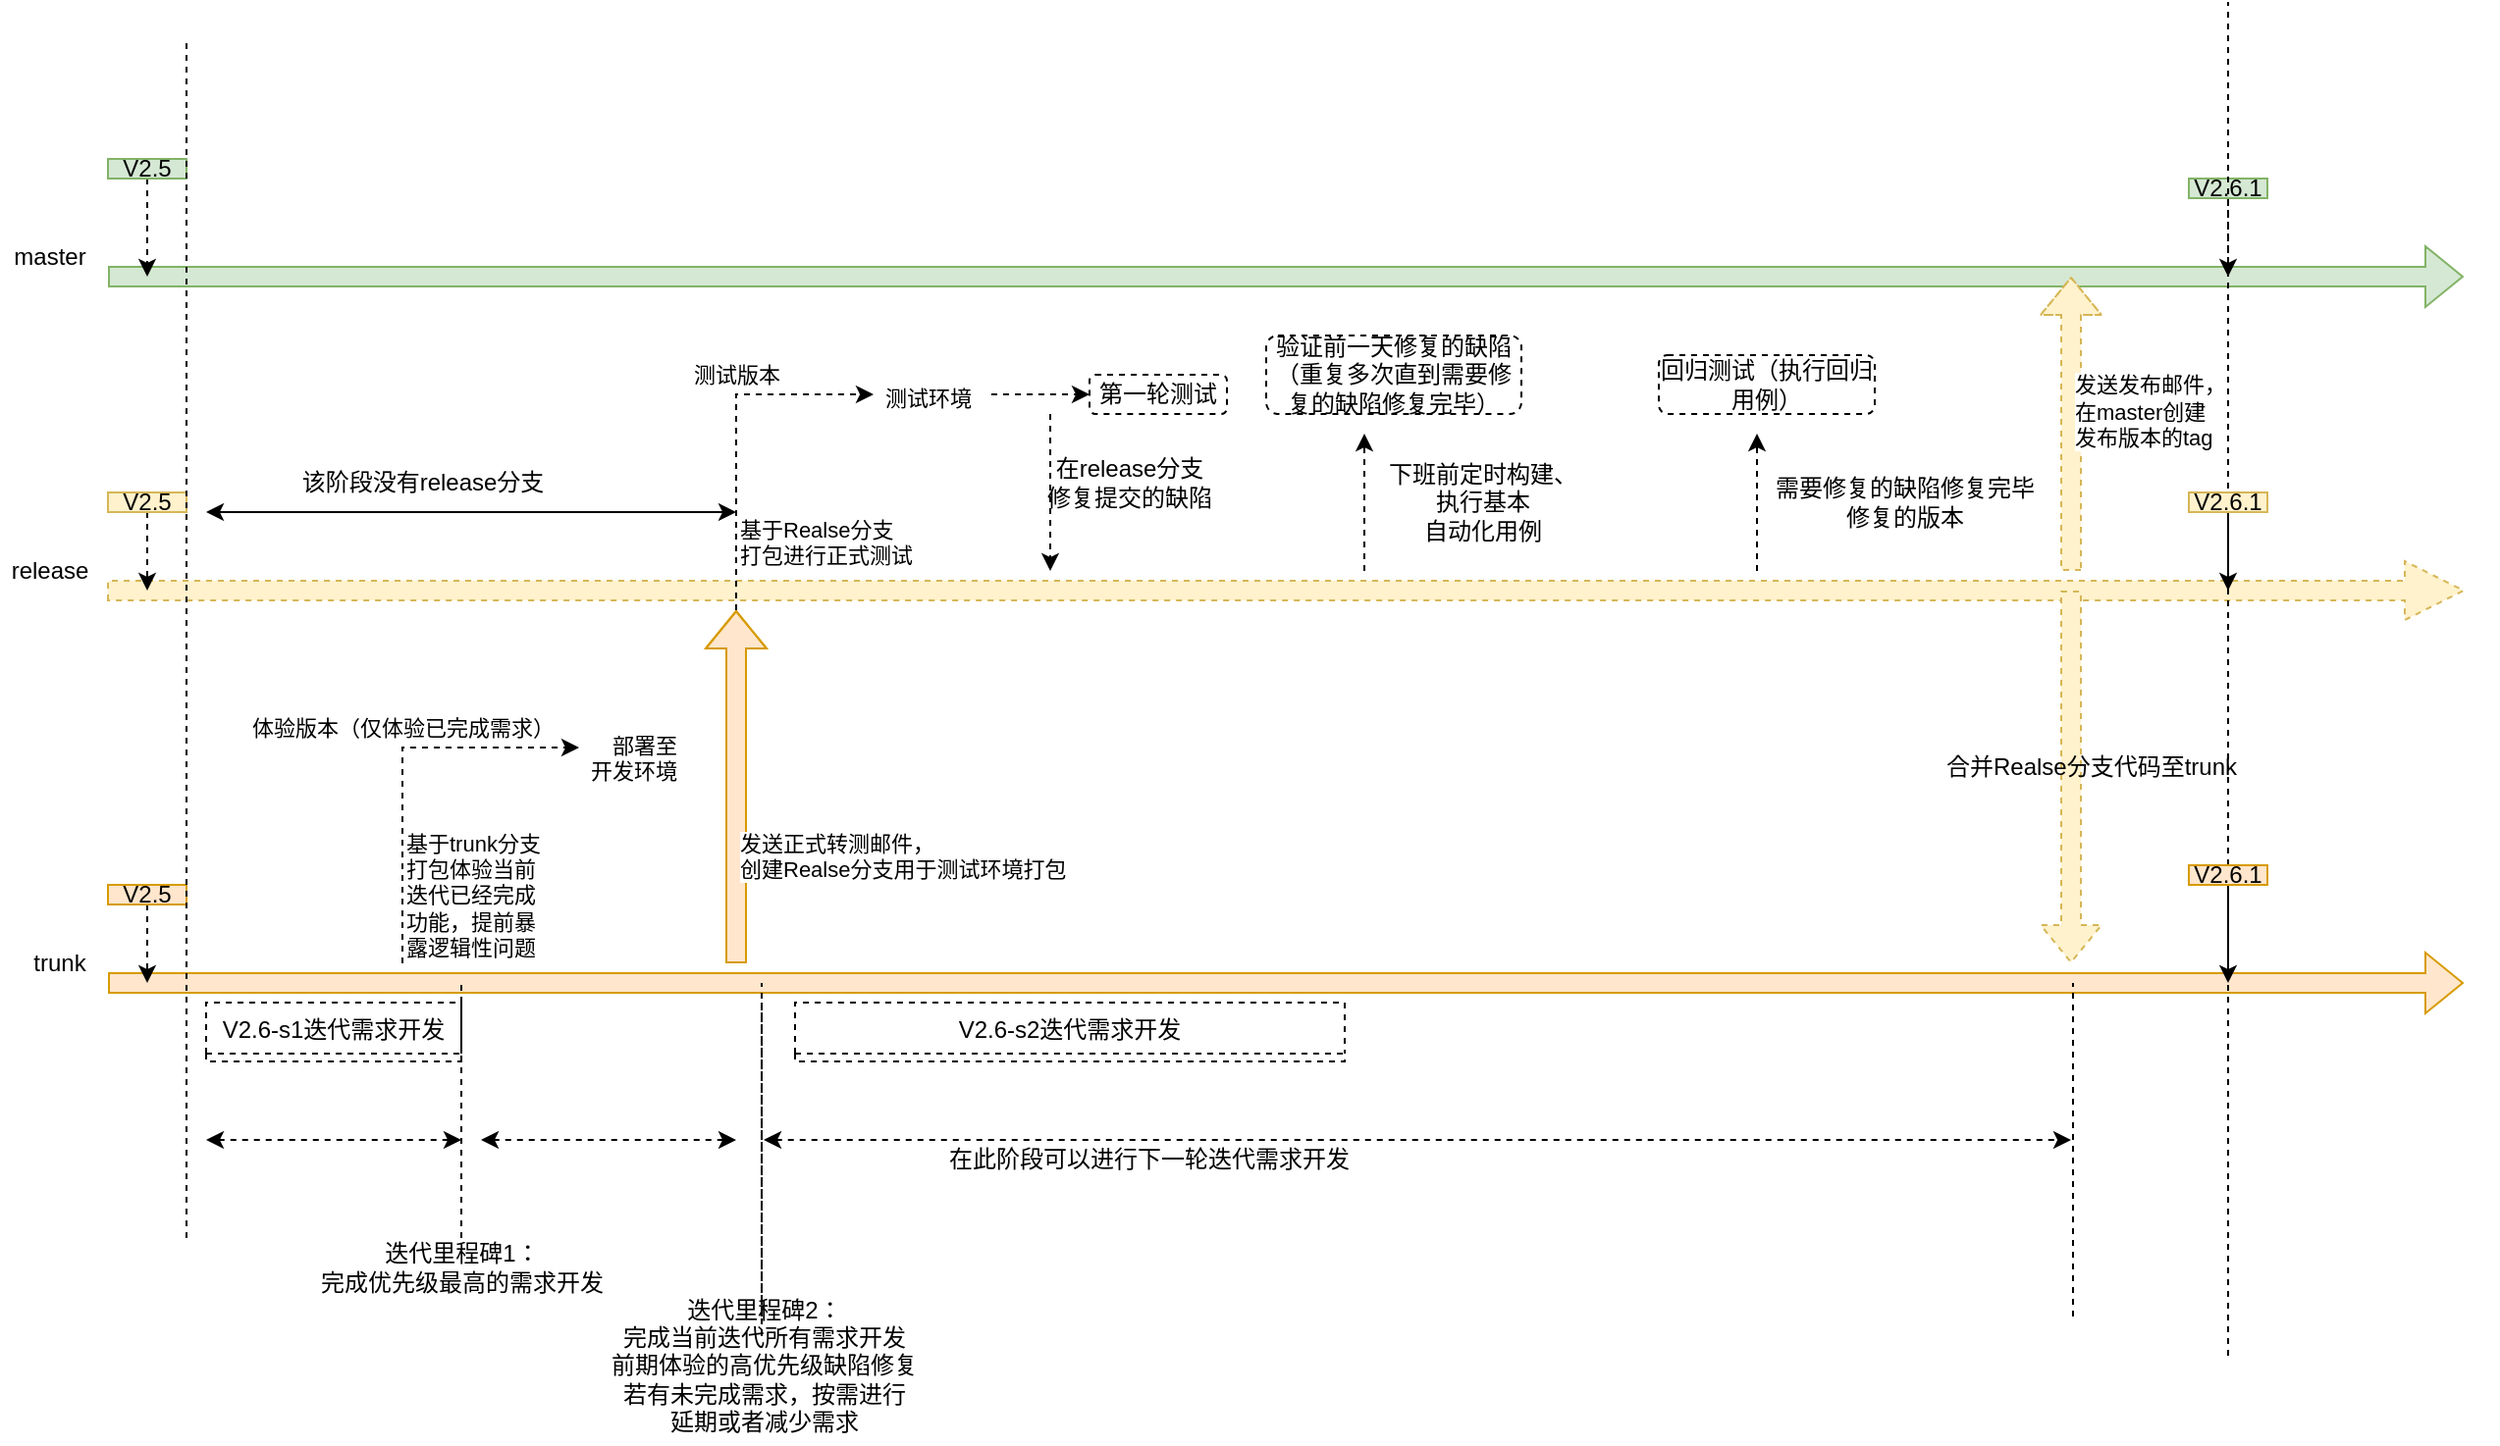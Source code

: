 <mxfile version="15.5.2" type="github">
  <diagram id="LOZX3wSPhOOPWS7U0OMx" name="Page-1">
    <mxGraphModel dx="1426" dy="793" grid="1" gridSize="10" guides="1" tooltips="1" connect="1" arrows="1" fold="1" page="1" pageScale="1" pageWidth="827" pageHeight="1169" math="0" shadow="0">
      <root>
        <mxCell id="0" />
        <mxCell id="1" parent="0" />
        <mxCell id="0rplCts4Z-4x0RCvx2fX-1" value="" style="endArrow=classic;html=1;rounded=0;shape=flexArrow;fillColor=#d5e8d4;strokeColor=#82b366;" edge="1" parent="1">
          <mxGeometry width="50" height="50" relative="1" as="geometry">
            <mxPoint x="80" y="160" as="sourcePoint" />
            <mxPoint x="1280" y="160" as="targetPoint" />
          </mxGeometry>
        </mxCell>
        <mxCell id="0rplCts4Z-4x0RCvx2fX-2" value="master" style="text;html=1;align=center;verticalAlign=middle;resizable=0;points=[];autosize=1;strokeColor=none;fillColor=none;" vertex="1" parent="1">
          <mxGeometry x="25" y="140" width="50" height="20" as="geometry" />
        </mxCell>
        <mxCell id="0rplCts4Z-4x0RCvx2fX-3" value="" style="endArrow=classic;html=1;rounded=0;shape=arrow;dashed=1;fillColor=#fff2cc;strokeColor=#d6b656;" edge="1" parent="1">
          <mxGeometry width="50" height="50" relative="1" as="geometry">
            <mxPoint x="80" y="320" as="sourcePoint" />
            <mxPoint x="1280" y="320" as="targetPoint" />
            <Array as="points" />
          </mxGeometry>
        </mxCell>
        <mxCell id="0rplCts4Z-4x0RCvx2fX-4" value="release" style="text;html=1;align=center;verticalAlign=middle;resizable=0;points=[];autosize=1;strokeColor=none;fillColor=none;" vertex="1" parent="1">
          <mxGeometry x="25" y="300" width="50" height="20" as="geometry" />
        </mxCell>
        <mxCell id="0rplCts4Z-4x0RCvx2fX-5" value="" style="endArrow=classic;html=1;rounded=0;shape=flexArrow;fillColor=#ffe6cc;strokeColor=#d79b00;" edge="1" parent="1">
          <mxGeometry width="50" height="50" relative="1" as="geometry">
            <mxPoint x="80" y="520" as="sourcePoint" />
            <mxPoint x="1280" y="520" as="targetPoint" />
          </mxGeometry>
        </mxCell>
        <mxCell id="0rplCts4Z-4x0RCvx2fX-6" value="trunk" style="text;html=1;align=center;verticalAlign=middle;resizable=0;points=[];autosize=1;strokeColor=none;fillColor=none;" vertex="1" parent="1">
          <mxGeometry x="35" y="500" width="40" height="20" as="geometry" />
        </mxCell>
        <mxCell id="0rplCts4Z-4x0RCvx2fX-25" style="edgeStyle=orthogonalEdgeStyle;rounded=0;orthogonalLoop=1;jettySize=auto;html=1;exitX=0.5;exitY=1;exitDx=0;exitDy=0;dashed=1;" edge="1" parent="1" source="0rplCts4Z-4x0RCvx2fX-8">
          <mxGeometry relative="1" as="geometry">
            <mxPoint x="100" y="160" as="targetPoint" />
          </mxGeometry>
        </mxCell>
        <mxCell id="0rplCts4Z-4x0RCvx2fX-8" value="V2.5" style="rounded=0;whiteSpace=wrap;html=1;fillColor=#d5e8d4;strokeColor=#82b366;" vertex="1" parent="1">
          <mxGeometry x="80" y="100" width="40" height="10" as="geometry" />
        </mxCell>
        <mxCell id="0rplCts4Z-4x0RCvx2fX-21" style="edgeStyle=orthogonalEdgeStyle;rounded=0;orthogonalLoop=1;jettySize=auto;html=1;dashed=1;" edge="1" parent="1" source="0rplCts4Z-4x0RCvx2fX-13">
          <mxGeometry relative="1" as="geometry">
            <mxPoint x="100" y="320" as="targetPoint" />
          </mxGeometry>
        </mxCell>
        <mxCell id="0rplCts4Z-4x0RCvx2fX-13" value="V2.5" style="rounded=0;whiteSpace=wrap;html=1;fillColor=#fff2cc;strokeColor=#d6b656;" vertex="1" parent="1">
          <mxGeometry x="80" y="270" width="40" height="10" as="geometry" />
        </mxCell>
        <mxCell id="0rplCts4Z-4x0RCvx2fX-18" style="edgeStyle=orthogonalEdgeStyle;rounded=0;orthogonalLoop=1;jettySize=auto;html=1;dashed=1;" edge="1" parent="1" source="0rplCts4Z-4x0RCvx2fX-17">
          <mxGeometry relative="1" as="geometry">
            <mxPoint x="100" y="520" as="targetPoint" />
          </mxGeometry>
        </mxCell>
        <mxCell id="0rplCts4Z-4x0RCvx2fX-17" value="V2.5" style="rounded=0;whiteSpace=wrap;html=1;fillColor=#ffe6cc;strokeColor=#d79b00;" vertex="1" parent="1">
          <mxGeometry x="80" y="470" width="40" height="10" as="geometry" />
        </mxCell>
        <mxCell id="0rplCts4Z-4x0RCvx2fX-35" value="" style="endArrow=none;html=1;rounded=0;dashed=1;" edge="1" parent="1">
          <mxGeometry width="50" height="50" relative="1" as="geometry">
            <mxPoint x="120" y="650" as="sourcePoint" />
            <mxPoint x="120" y="40" as="targetPoint" />
          </mxGeometry>
        </mxCell>
        <mxCell id="0rplCts4Z-4x0RCvx2fX-39" value="V2.6-s1迭代需求开发" style="swimlane;fontStyle=0;childLayout=stackLayout;horizontal=1;startSize=26;fillColor=none;horizontalStack=0;resizeParent=1;resizeParentMax=0;resizeLast=0;collapsible=1;marginBottom=0;dashed=1;" vertex="1" collapsed="1" parent="1">
          <mxGeometry x="130" y="530" width="130" height="30" as="geometry">
            <mxRectangle x="130" y="530" width="150" height="104" as="alternateBounds" />
          </mxGeometry>
        </mxCell>
        <mxCell id="0rplCts4Z-4x0RCvx2fX-40" value="需求1" style="text;strokeColor=none;fillColor=none;align=left;verticalAlign=top;spacingLeft=4;spacingRight=4;overflow=hidden;rotatable=0;points=[[0,0.5],[1,0.5]];portConstraint=eastwest;dashed=1;" vertex="1" parent="0rplCts4Z-4x0RCvx2fX-39">
          <mxGeometry y="26" width="130" height="26" as="geometry" />
        </mxCell>
        <mxCell id="0rplCts4Z-4x0RCvx2fX-41" value="需求2" style="text;strokeColor=none;fillColor=none;align=left;verticalAlign=top;spacingLeft=4;spacingRight=4;overflow=hidden;rotatable=0;points=[[0,0.5],[1,0.5]];portConstraint=eastwest;dashed=1;" vertex="1" parent="0rplCts4Z-4x0RCvx2fX-39">
          <mxGeometry y="52" width="130" height="26" as="geometry" />
        </mxCell>
        <mxCell id="0rplCts4Z-4x0RCvx2fX-42" value="缺陷修复1" style="text;strokeColor=none;fillColor=none;align=left;verticalAlign=top;spacingLeft=4;spacingRight=4;overflow=hidden;rotatable=0;points=[[0,0.5],[1,0.5]];portConstraint=eastwest;dashed=1;" vertex="1" parent="0rplCts4Z-4x0RCvx2fX-39">
          <mxGeometry y="78" width="130" height="26" as="geometry" />
        </mxCell>
        <mxCell id="0rplCts4Z-4x0RCvx2fX-43" value="" style="endArrow=classic;html=1;rounded=0;dashed=1;" edge="1" parent="1">
          <mxGeometry relative="1" as="geometry">
            <mxPoint x="230" y="510" as="sourcePoint" />
            <mxPoint x="320" y="400" as="targetPoint" />
            <Array as="points">
              <mxPoint x="230" y="400" />
            </Array>
          </mxGeometry>
        </mxCell>
        <mxCell id="0rplCts4Z-4x0RCvx2fX-44" value="体验版本（仅体验已完成需求）" style="edgeLabel;resizable=0;html=1;align=center;verticalAlign=middle;dashed=1;" connectable="0" vertex="1" parent="0rplCts4Z-4x0RCvx2fX-43">
          <mxGeometry relative="1" as="geometry">
            <mxPoint y="-20" as="offset" />
          </mxGeometry>
        </mxCell>
        <mxCell id="0rplCts4Z-4x0RCvx2fX-45" value="基于trunk分支&lt;br&gt;打包体验当前&lt;br&gt;迭代已经完成&lt;br&gt;功能，提前暴&lt;br&gt;露逻辑性问题" style="edgeLabel;resizable=0;html=1;align=left;verticalAlign=bottom;dashed=1;" connectable="0" vertex="1" parent="0rplCts4Z-4x0RCvx2fX-43">
          <mxGeometry x="-1" relative="1" as="geometry" />
        </mxCell>
        <mxCell id="0rplCts4Z-4x0RCvx2fX-46" value="部署至&lt;br&gt;开发环境" style="edgeLabel;resizable=0;html=1;align=right;verticalAlign=bottom;dashed=1;" connectable="0" vertex="1" parent="0rplCts4Z-4x0RCvx2fX-43">
          <mxGeometry x="1" relative="1" as="geometry">
            <mxPoint x="50" y="20" as="offset" />
          </mxGeometry>
        </mxCell>
        <mxCell id="0rplCts4Z-4x0RCvx2fX-47" value="" style="endArrow=classic;html=1;rounded=0;shape=flexArrow;fillColor=#ffe6cc;strokeColor=#d79b00;" edge="1" parent="1">
          <mxGeometry relative="1" as="geometry">
            <mxPoint x="400" y="510" as="sourcePoint" />
            <mxPoint x="400" y="330" as="targetPoint" />
            <Array as="points">
              <mxPoint x="400" y="440" />
            </Array>
          </mxGeometry>
        </mxCell>
        <mxCell id="0rplCts4Z-4x0RCvx2fX-49" value="发送正式转测邮件，&lt;br&gt;创建Realse分支用于测试环境打包" style="edgeLabel;resizable=0;html=1;align=left;verticalAlign=bottom;dashed=1;" connectable="0" vertex="1" parent="0rplCts4Z-4x0RCvx2fX-47">
          <mxGeometry x="-1" relative="1" as="geometry">
            <mxPoint y="-40" as="offset" />
          </mxGeometry>
        </mxCell>
        <mxCell id="0rplCts4Z-4x0RCvx2fX-50" value="" style="endArrow=none;dashed=1;html=1;rounded=0;" edge="1" parent="1">
          <mxGeometry width="50" height="50" relative="1" as="geometry">
            <mxPoint x="260" y="650" as="sourcePoint" />
            <mxPoint x="260" y="520" as="targetPoint" />
            <Array as="points">
              <mxPoint x="260" y="550" />
            </Array>
          </mxGeometry>
        </mxCell>
        <mxCell id="0rplCts4Z-4x0RCvx2fX-51" value="" style="endArrow=classic;startArrow=classic;html=1;rounded=0;dashed=1;" edge="1" parent="1">
          <mxGeometry width="50" height="50" relative="1" as="geometry">
            <mxPoint x="130" y="600" as="sourcePoint" />
            <mxPoint x="260" y="600" as="targetPoint" />
          </mxGeometry>
        </mxCell>
        <mxCell id="0rplCts4Z-4x0RCvx2fX-52" value="迭代里程碑1：&lt;br&gt;完成优先级最高的需求开发" style="text;html=1;align=center;verticalAlign=middle;resizable=0;points=[];autosize=1;strokeColor=none;fillColor=none;" vertex="1" parent="1">
          <mxGeometry x="180" y="650" width="160" height="30" as="geometry" />
        </mxCell>
        <mxCell id="0rplCts4Z-4x0RCvx2fX-53" value="" style="endArrow=none;dashed=1;html=1;rounded=0;" edge="1" parent="1">
          <mxGeometry width="50" height="50" relative="1" as="geometry">
            <mxPoint x="413" y="690" as="sourcePoint" />
            <mxPoint x="413" y="520" as="targetPoint" />
            <Array as="points">
              <mxPoint x="413" y="550" />
            </Array>
          </mxGeometry>
        </mxCell>
        <mxCell id="0rplCts4Z-4x0RCvx2fX-54" value="" style="endArrow=classic;startArrow=classic;html=1;rounded=0;dashed=1;" edge="1" parent="1">
          <mxGeometry width="50" height="50" relative="1" as="geometry">
            <mxPoint x="270" y="600" as="sourcePoint" />
            <mxPoint x="400" y="600" as="targetPoint" />
          </mxGeometry>
        </mxCell>
        <mxCell id="0rplCts4Z-4x0RCvx2fX-55" value="迭代里程碑2：&lt;br&gt;完成当前迭代所有需求开发&lt;br&gt;前期体验的高优先级缺陷修复&lt;br&gt;若有未完成需求，按需进行&lt;br&gt;延期或者减少需求" style="text;html=1;align=center;verticalAlign=middle;resizable=0;points=[];autosize=1;strokeColor=none;fillColor=none;" vertex="1" parent="1">
          <mxGeometry x="329" y="675" width="170" height="80" as="geometry" />
        </mxCell>
        <mxCell id="0rplCts4Z-4x0RCvx2fX-60" value="" style="endArrow=classic;html=1;rounded=0;dashed=1;" edge="1" parent="1">
          <mxGeometry relative="1" as="geometry">
            <mxPoint x="400" y="330" as="sourcePoint" />
            <mxPoint x="470" y="220" as="targetPoint" />
            <Array as="points">
              <mxPoint x="400" y="220" />
            </Array>
          </mxGeometry>
        </mxCell>
        <mxCell id="0rplCts4Z-4x0RCvx2fX-61" value="测试版本" style="edgeLabel;resizable=0;html=1;align=center;verticalAlign=middle;dashed=1;" connectable="0" vertex="1" parent="0rplCts4Z-4x0RCvx2fX-60">
          <mxGeometry relative="1" as="geometry">
            <mxPoint y="-30" as="offset" />
          </mxGeometry>
        </mxCell>
        <mxCell id="0rplCts4Z-4x0RCvx2fX-62" value="基于Realse分支&lt;br&gt;打包进行正式测试" style="edgeLabel;resizable=0;html=1;align=left;verticalAlign=bottom;dashed=1;" connectable="0" vertex="1" parent="0rplCts4Z-4x0RCvx2fX-60">
          <mxGeometry x="-1" relative="1" as="geometry">
            <mxPoint y="-20" as="offset" />
          </mxGeometry>
        </mxCell>
        <mxCell id="0rplCts4Z-4x0RCvx2fX-63" value="测试环境" style="edgeLabel;resizable=0;html=1;align=right;verticalAlign=bottom;dashed=1;" connectable="0" vertex="1" parent="0rplCts4Z-4x0RCvx2fX-60">
          <mxGeometry x="1" relative="1" as="geometry">
            <mxPoint x="50" y="10" as="offset" />
          </mxGeometry>
        </mxCell>
        <mxCell id="0rplCts4Z-4x0RCvx2fX-64" value="" style="endArrow=classic;html=1;rounded=0;dashed=1;" edge="1" parent="1">
          <mxGeometry width="50" height="50" relative="1" as="geometry">
            <mxPoint x="530" y="220" as="sourcePoint" />
            <mxPoint x="580" y="220" as="targetPoint" />
          </mxGeometry>
        </mxCell>
        <mxCell id="0rplCts4Z-4x0RCvx2fX-65" value="" style="endArrow=classic;startArrow=classic;html=1;rounded=0;dashed=1;" edge="1" parent="1">
          <mxGeometry width="50" height="50" relative="1" as="geometry">
            <mxPoint x="414" y="600" as="sourcePoint" />
            <mxPoint x="1080" y="600" as="targetPoint" />
          </mxGeometry>
        </mxCell>
        <mxCell id="0rplCts4Z-4x0RCvx2fX-66" value="V2.6-s2迭代需求开发" style="swimlane;fontStyle=0;childLayout=stackLayout;horizontal=1;startSize=26;fillColor=none;horizontalStack=0;resizeParent=1;resizeParentMax=0;resizeLast=0;collapsible=1;marginBottom=0;dashed=1;" vertex="1" collapsed="1" parent="1">
          <mxGeometry x="430" y="530" width="280" height="30" as="geometry">
            <mxRectangle x="430" y="530" width="150" height="104" as="alternateBounds" />
          </mxGeometry>
        </mxCell>
        <mxCell id="0rplCts4Z-4x0RCvx2fX-67" value="需求1" style="text;strokeColor=none;fillColor=none;align=left;verticalAlign=top;spacingLeft=4;spacingRight=4;overflow=hidden;rotatable=0;points=[[0,0.5],[1,0.5]];portConstraint=eastwest;dashed=1;" vertex="1" parent="0rplCts4Z-4x0RCvx2fX-66">
          <mxGeometry y="26" width="280" height="26" as="geometry" />
        </mxCell>
        <mxCell id="0rplCts4Z-4x0RCvx2fX-68" value="需求2" style="text;strokeColor=none;fillColor=none;align=left;verticalAlign=top;spacingLeft=4;spacingRight=4;overflow=hidden;rotatable=0;points=[[0,0.5],[1,0.5]];portConstraint=eastwest;dashed=1;" vertex="1" parent="0rplCts4Z-4x0RCvx2fX-66">
          <mxGeometry y="52" width="280" height="26" as="geometry" />
        </mxCell>
        <mxCell id="0rplCts4Z-4x0RCvx2fX-69" value="缺陷修复1" style="text;strokeColor=none;fillColor=none;align=left;verticalAlign=top;spacingLeft=4;spacingRight=4;overflow=hidden;rotatable=0;points=[[0,0.5],[1,0.5]];portConstraint=eastwest;dashed=1;" vertex="1" parent="0rplCts4Z-4x0RCvx2fX-66">
          <mxGeometry y="78" width="280" height="26" as="geometry" />
        </mxCell>
        <mxCell id="0rplCts4Z-4x0RCvx2fX-70" value="" style="endArrow=classic;html=1;rounded=0;dashed=1;" edge="1" parent="1">
          <mxGeometry width="50" height="50" relative="1" as="geometry">
            <mxPoint x="560" y="230" as="sourcePoint" />
            <mxPoint x="560" y="310" as="targetPoint" />
          </mxGeometry>
        </mxCell>
        <mxCell id="0rplCts4Z-4x0RCvx2fX-73" value="第一轮测试" style="rounded=1;whiteSpace=wrap;html=1;dashed=1;" vertex="1" parent="1">
          <mxGeometry x="580" y="210" width="70" height="20" as="geometry" />
        </mxCell>
        <mxCell id="0rplCts4Z-4x0RCvx2fX-75" value="在release分支&lt;br&gt;修复提交的缺陷" style="text;html=1;align=center;verticalAlign=middle;resizable=0;points=[];autosize=1;strokeColor=none;fillColor=none;" vertex="1" parent="1">
          <mxGeometry x="550" y="250" width="100" height="30" as="geometry" />
        </mxCell>
        <mxCell id="0rplCts4Z-4x0RCvx2fX-78" value="回归测试（执行回归用例）" style="rounded=1;whiteSpace=wrap;html=1;dashed=1;" vertex="1" parent="1">
          <mxGeometry x="870" y="200" width="110" height="30" as="geometry" />
        </mxCell>
        <mxCell id="0rplCts4Z-4x0RCvx2fX-80" value="" style="endArrow=classic;html=1;rounded=0;dashed=1;" edge="1" parent="1">
          <mxGeometry width="50" height="50" relative="1" as="geometry">
            <mxPoint x="720" y="310" as="sourcePoint" />
            <mxPoint x="720" y="240" as="targetPoint" />
          </mxGeometry>
        </mxCell>
        <mxCell id="0rplCts4Z-4x0RCvx2fX-81" value="验证前一天修复的缺陷（重复多次直到需要修复的缺陷修复完毕）" style="rounded=1;whiteSpace=wrap;html=1;dashed=1;" vertex="1" parent="1">
          <mxGeometry x="670" y="190" width="130" height="40" as="geometry" />
        </mxCell>
        <mxCell id="0rplCts4Z-4x0RCvx2fX-83" value="下班前定时构建、&lt;br&gt;执行基本&lt;br&gt;自动化用例" style="text;html=1;align=center;verticalAlign=middle;resizable=0;points=[];autosize=1;strokeColor=none;fillColor=none;" vertex="1" parent="1">
          <mxGeometry x="725" y="250" width="110" height="50" as="geometry" />
        </mxCell>
        <mxCell id="0rplCts4Z-4x0RCvx2fX-87" value="" style="endArrow=classic;html=1;rounded=0;dashed=1;" edge="1" parent="1">
          <mxGeometry width="50" height="50" relative="1" as="geometry">
            <mxPoint x="920" y="310" as="sourcePoint" />
            <mxPoint x="920" y="240" as="targetPoint" />
          </mxGeometry>
        </mxCell>
        <mxCell id="0rplCts4Z-4x0RCvx2fX-88" value="需要修复的缺陷修复完毕&lt;br&gt;修复的版本" style="text;html=1;align=center;verticalAlign=middle;resizable=0;points=[];autosize=1;strokeColor=none;fillColor=none;" vertex="1" parent="1">
          <mxGeometry x="920" y="260" width="150" height="30" as="geometry" />
        </mxCell>
        <mxCell id="0rplCts4Z-4x0RCvx2fX-94" value="" style="endArrow=classic;html=1;rounded=0;dashed=1;shape=flexArrow;fillColor=#fff2cc;strokeColor=#d6b656;" edge="1" parent="1">
          <mxGeometry relative="1" as="geometry">
            <mxPoint x="1080" y="310" as="sourcePoint" />
            <mxPoint x="1080" y="160" as="targetPoint" />
            <Array as="points">
              <mxPoint x="1080" y="270" />
            </Array>
          </mxGeometry>
        </mxCell>
        <mxCell id="0rplCts4Z-4x0RCvx2fX-95" value="发送发布邮件，&lt;br&gt;在master创建&lt;br&gt;发布版本的tag" style="edgeLabel;resizable=0;html=1;align=left;verticalAlign=bottom;dashed=1;" connectable="0" vertex="1" parent="0rplCts4Z-4x0RCvx2fX-94">
          <mxGeometry x="-1" relative="1" as="geometry">
            <mxPoint y="-60" as="offset" />
          </mxGeometry>
        </mxCell>
        <mxCell id="0rplCts4Z-4x0RCvx2fX-96" value="" style="endArrow=classic;html=1;rounded=0;dashed=1;fillColor=#fff2cc;strokeColor=#d6b656;shape=flexArrow;" edge="1" parent="1">
          <mxGeometry width="50" height="50" relative="1" as="geometry">
            <mxPoint x="1080" y="320" as="sourcePoint" />
            <mxPoint x="1080" y="510" as="targetPoint" />
          </mxGeometry>
        </mxCell>
        <mxCell id="0rplCts4Z-4x0RCvx2fX-97" value="合并Realse分支代码至trunk" style="text;html=1;align=center;verticalAlign=middle;resizable=0;points=[];autosize=1;strokeColor=none;fillColor=none;" vertex="1" parent="1">
          <mxGeometry x="1010" y="400" width="160" height="20" as="geometry" />
        </mxCell>
        <mxCell id="0rplCts4Z-4x0RCvx2fX-98" value="" style="endArrow=none;dashed=1;html=1;rounded=0;" edge="1" parent="1">
          <mxGeometry width="50" height="50" relative="1" as="geometry">
            <mxPoint x="413" y="700" as="sourcePoint" />
            <mxPoint x="413" y="530" as="targetPoint" />
            <Array as="points">
              <mxPoint x="413" y="560" />
            </Array>
          </mxGeometry>
        </mxCell>
        <mxCell id="0rplCts4Z-4x0RCvx2fX-99" value="" style="endArrow=none;dashed=1;html=1;rounded=0;" edge="1" parent="1">
          <mxGeometry width="50" height="50" relative="1" as="geometry">
            <mxPoint x="1081" y="690" as="sourcePoint" />
            <mxPoint x="1081" y="520" as="targetPoint" />
            <Array as="points">
              <mxPoint x="1081" y="550" />
            </Array>
          </mxGeometry>
        </mxCell>
        <mxCell id="0rplCts4Z-4x0RCvx2fX-104" value="" style="edgeStyle=orthogonalEdgeStyle;rounded=0;orthogonalLoop=1;jettySize=auto;html=1;dashed=1;" edge="1" parent="1" source="0rplCts4Z-4x0RCvx2fX-100">
          <mxGeometry relative="1" as="geometry">
            <mxPoint x="1160" y="160" as="targetPoint" />
          </mxGeometry>
        </mxCell>
        <mxCell id="0rplCts4Z-4x0RCvx2fX-100" value="V2.6.1" style="rounded=0;whiteSpace=wrap;html=1;fillColor=#d5e8d4;strokeColor=#82b366;" vertex="1" parent="1">
          <mxGeometry x="1140" y="110" width="40" height="10" as="geometry" />
        </mxCell>
        <mxCell id="0rplCts4Z-4x0RCvx2fX-101" value="" style="endArrow=none;html=1;rounded=0;dashed=1;startArrow=none;" edge="1" parent="1" source="0rplCts4Z-4x0RCvx2fX-108">
          <mxGeometry width="50" height="50" relative="1" as="geometry">
            <mxPoint x="1160" y="710" as="sourcePoint" />
            <mxPoint x="1160" y="20" as="targetPoint" />
          </mxGeometry>
        </mxCell>
        <mxCell id="0rplCts4Z-4x0RCvx2fX-105" value="" style="edgeStyle=orthogonalEdgeStyle;rounded=0;orthogonalLoop=1;jettySize=auto;html=1;dashed=1;" edge="1" parent="1" source="0rplCts4Z-4x0RCvx2fX-106">
          <mxGeometry relative="1" as="geometry">
            <mxPoint x="1160" y="320" as="targetPoint" />
          </mxGeometry>
        </mxCell>
        <mxCell id="0rplCts4Z-4x0RCvx2fX-106" value="V2.6.1" style="rounded=0;whiteSpace=wrap;html=1;fillColor=#fff2cc;strokeColor=#d6b656;" vertex="1" parent="1">
          <mxGeometry x="1140" y="270" width="40" height="10" as="geometry" />
        </mxCell>
        <mxCell id="0rplCts4Z-4x0RCvx2fX-107" value="" style="edgeStyle=orthogonalEdgeStyle;rounded=0;orthogonalLoop=1;jettySize=auto;html=1;dashed=1;" edge="1" parent="1" source="0rplCts4Z-4x0RCvx2fX-108">
          <mxGeometry relative="1" as="geometry">
            <mxPoint x="1160" y="520" as="targetPoint" />
            <Array as="points">
              <mxPoint x="1160" y="500" />
              <mxPoint x="1160" y="500" />
            </Array>
          </mxGeometry>
        </mxCell>
        <mxCell id="0rplCts4Z-4x0RCvx2fX-110" value="" style="endArrow=classic;startArrow=classic;html=1;rounded=0;" edge="1" parent="1">
          <mxGeometry width="50" height="50" relative="1" as="geometry">
            <mxPoint x="130" y="280" as="sourcePoint" />
            <mxPoint x="400" y="280" as="targetPoint" />
          </mxGeometry>
        </mxCell>
        <mxCell id="0rplCts4Z-4x0RCvx2fX-111" value="该阶段没有release分支" style="text;html=1;align=center;verticalAlign=middle;resizable=0;points=[];autosize=1;strokeColor=none;fillColor=none;" vertex="1" parent="1">
          <mxGeometry x="170" y="255" width="140" height="20" as="geometry" />
        </mxCell>
        <mxCell id="0rplCts4Z-4x0RCvx2fX-108" value="V2.6.1" style="rounded=0;whiteSpace=wrap;html=1;fillColor=#ffe6cc;strokeColor=#d79b00;" vertex="1" parent="1">
          <mxGeometry x="1140" y="460" width="40" height="10" as="geometry" />
        </mxCell>
        <mxCell id="0rplCts4Z-4x0RCvx2fX-115" value="" style="endArrow=none;html=1;rounded=0;dashed=1;" edge="1" parent="1" target="0rplCts4Z-4x0RCvx2fX-108">
          <mxGeometry width="50" height="50" relative="1" as="geometry">
            <mxPoint x="1160" y="710" as="sourcePoint" />
            <mxPoint x="1160" y="20" as="targetPoint" />
          </mxGeometry>
        </mxCell>
        <mxCell id="0rplCts4Z-4x0RCvx2fX-116" value="在此阶段可以进行下一轮迭代需求开发" style="text;html=1;align=center;verticalAlign=middle;resizable=0;points=[];autosize=1;strokeColor=none;fillColor=none;" vertex="1" parent="1">
          <mxGeometry x="500" y="600" width="220" height="20" as="geometry" />
        </mxCell>
      </root>
    </mxGraphModel>
  </diagram>
</mxfile>
